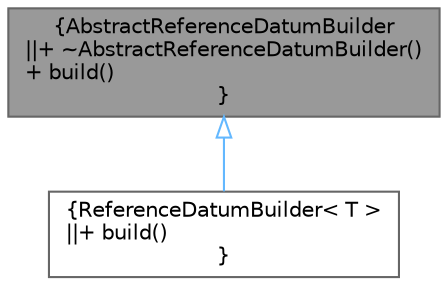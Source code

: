 digraph "AbstractReferenceDatumBuilder"
{
 // INTERACTIVE_SVG=YES
 // LATEX_PDF_SIZE
  bgcolor="transparent";
  edge [fontname=Helvetica,fontsize=10,labelfontname=Helvetica,labelfontsize=10];
  node [fontname=Helvetica,fontsize=10,shape=box,height=0.2,width=0.4];
  Node1 [label="{AbstractReferenceDatumBuilder\n||+ ~AbstractReferenceDatumBuilder()\l+ build()\l}",height=0.2,width=0.4,color="gray40", fillcolor="grey60", style="filled", fontcolor="black",tooltip=" "];
  Node1 -> Node2 [dir="back",color="steelblue1",style="solid",arrowtail="onormal"];
  Node2 [label="{ReferenceDatumBuilder\< T \>\n||+ build()\l}",height=0.2,width=0.4,color="gray40", fillcolor="white", style="filled",URL="$classore_1_1data_1_1_reference_datum_builder.html",tooltip="Template TradeBuilder class."];
}
